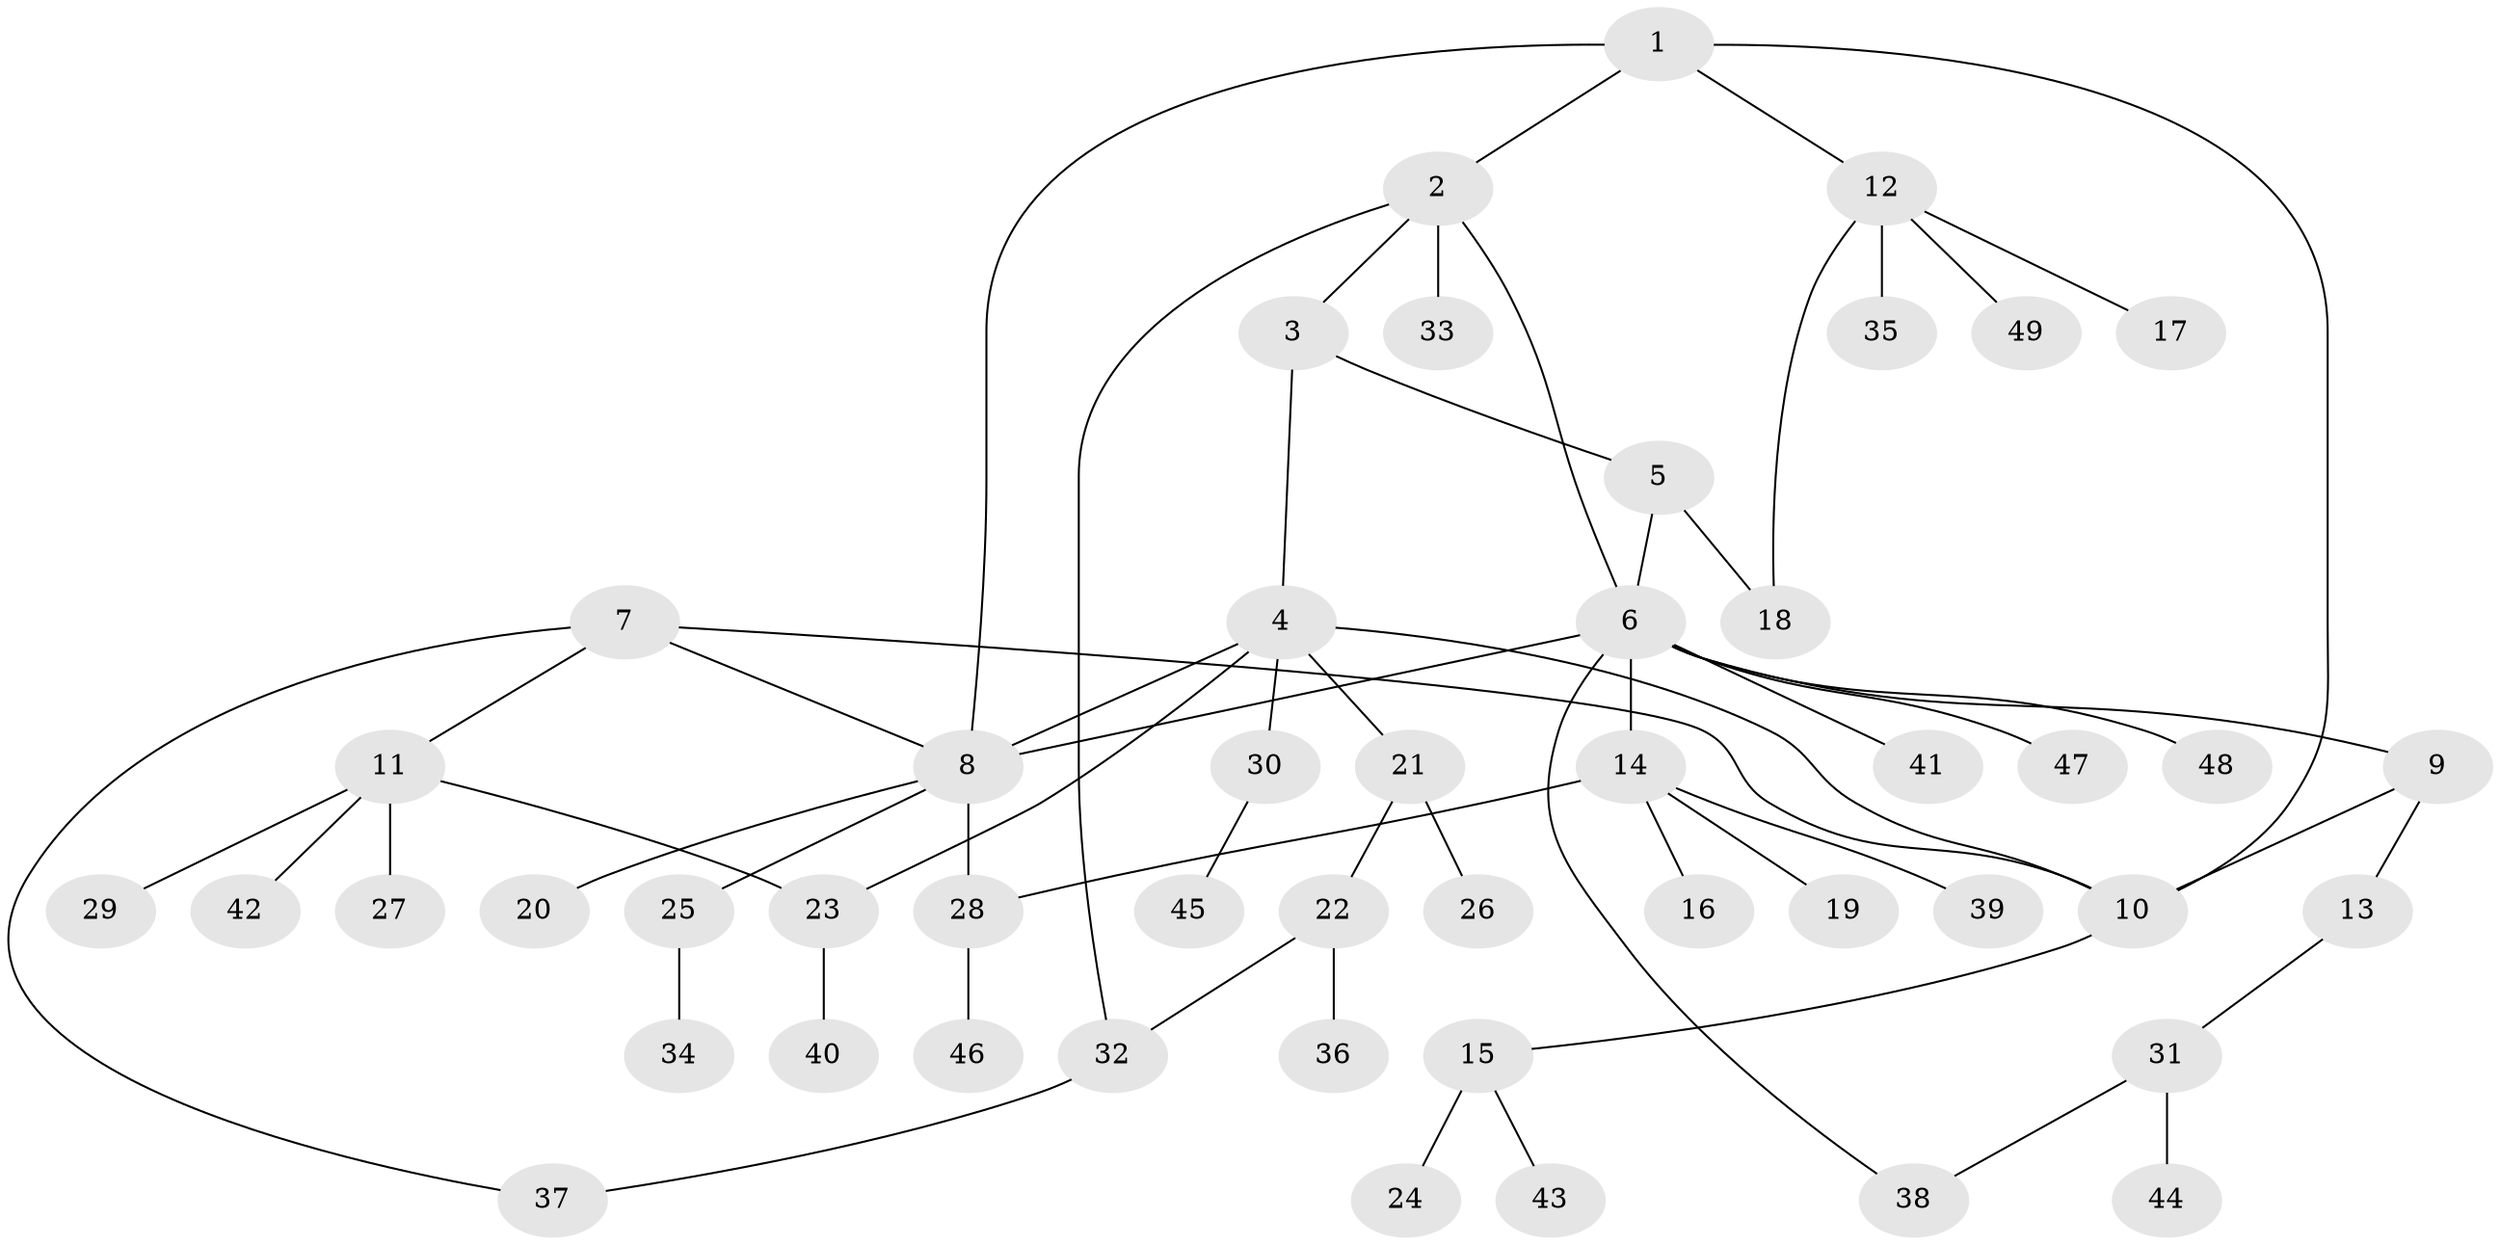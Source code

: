 // coarse degree distribution, {7: 0.0625, 6: 0.03125, 3: 0.03125, 10: 0.03125, 4: 0.125, 8: 0.03125, 2: 0.21875, 1: 0.46875}
// Generated by graph-tools (version 1.1) at 2025/42/03/06/25 10:42:10]
// undirected, 49 vertices, 60 edges
graph export_dot {
graph [start="1"]
  node [color=gray90,style=filled];
  1;
  2;
  3;
  4;
  5;
  6;
  7;
  8;
  9;
  10;
  11;
  12;
  13;
  14;
  15;
  16;
  17;
  18;
  19;
  20;
  21;
  22;
  23;
  24;
  25;
  26;
  27;
  28;
  29;
  30;
  31;
  32;
  33;
  34;
  35;
  36;
  37;
  38;
  39;
  40;
  41;
  42;
  43;
  44;
  45;
  46;
  47;
  48;
  49;
  1 -- 2;
  1 -- 8;
  1 -- 10;
  1 -- 12;
  2 -- 3;
  2 -- 6;
  2 -- 32;
  2 -- 33;
  3 -- 4;
  3 -- 5;
  4 -- 8;
  4 -- 10;
  4 -- 21;
  4 -- 23;
  4 -- 30;
  5 -- 6;
  5 -- 18;
  6 -- 8;
  6 -- 9;
  6 -- 14;
  6 -- 38;
  6 -- 41;
  6 -- 47;
  6 -- 48;
  7 -- 8;
  7 -- 10;
  7 -- 11;
  7 -- 37;
  8 -- 20;
  8 -- 25;
  8 -- 28;
  9 -- 10;
  9 -- 13;
  10 -- 15;
  11 -- 23;
  11 -- 27;
  11 -- 29;
  11 -- 42;
  12 -- 17;
  12 -- 18;
  12 -- 35;
  12 -- 49;
  13 -- 31;
  14 -- 16;
  14 -- 19;
  14 -- 28;
  14 -- 39;
  15 -- 24;
  15 -- 43;
  21 -- 22;
  21 -- 26;
  22 -- 32;
  22 -- 36;
  23 -- 40;
  25 -- 34;
  28 -- 46;
  30 -- 45;
  31 -- 38;
  31 -- 44;
  32 -- 37;
}

